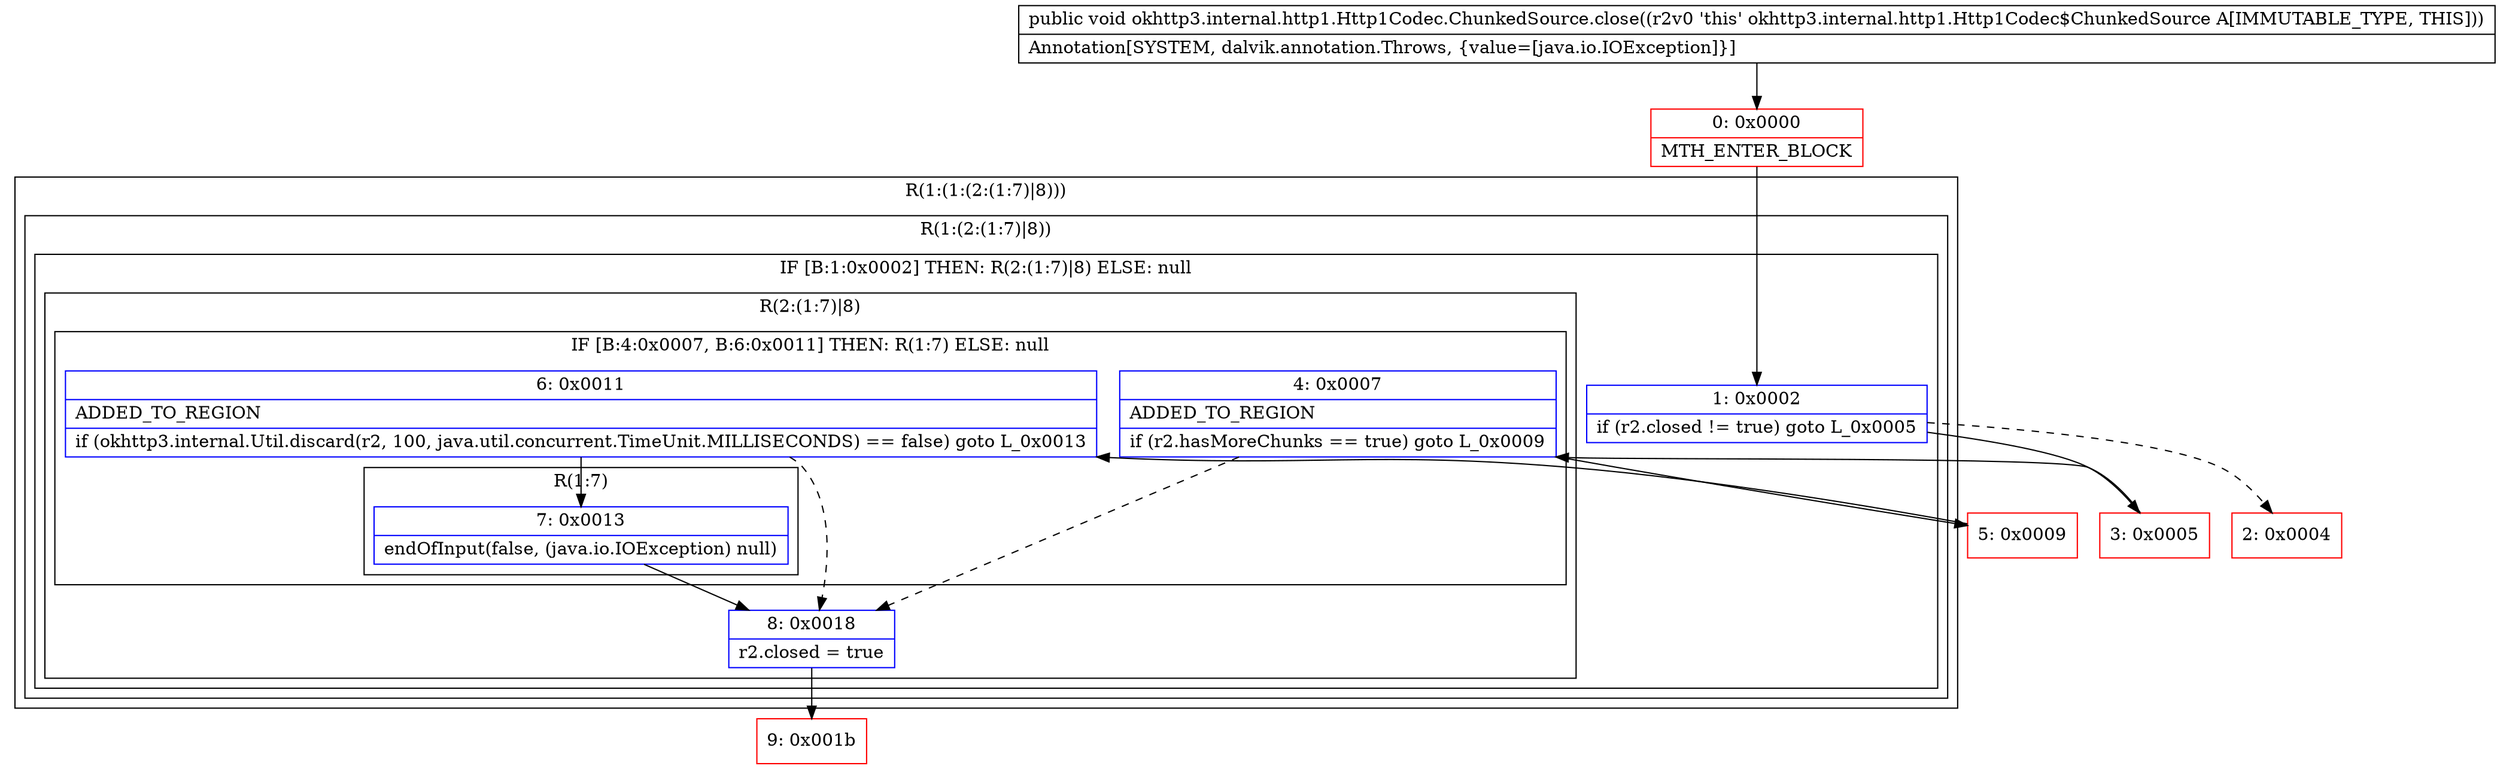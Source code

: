 digraph "CFG forokhttp3.internal.http1.Http1Codec.ChunkedSource.close()V" {
subgraph cluster_Region_156617046 {
label = "R(1:(1:(2:(1:7)|8)))";
node [shape=record,color=blue];
subgraph cluster_Region_923510226 {
label = "R(1:(2:(1:7)|8))";
node [shape=record,color=blue];
subgraph cluster_IfRegion_242281324 {
label = "IF [B:1:0x0002] THEN: R(2:(1:7)|8) ELSE: null";
node [shape=record,color=blue];
Node_1 [shape=record,label="{1\:\ 0x0002|if (r2.closed != true) goto L_0x0005\l}"];
subgraph cluster_Region_33680264 {
label = "R(2:(1:7)|8)";
node [shape=record,color=blue];
subgraph cluster_IfRegion_624528871 {
label = "IF [B:4:0x0007, B:6:0x0011] THEN: R(1:7) ELSE: null";
node [shape=record,color=blue];
Node_4 [shape=record,label="{4\:\ 0x0007|ADDED_TO_REGION\l|if (r2.hasMoreChunks == true) goto L_0x0009\l}"];
Node_6 [shape=record,label="{6\:\ 0x0011|ADDED_TO_REGION\l|if (okhttp3.internal.Util.discard(r2, 100, java.util.concurrent.TimeUnit.MILLISECONDS) == false) goto L_0x0013\l}"];
subgraph cluster_Region_1333172647 {
label = "R(1:7)";
node [shape=record,color=blue];
Node_7 [shape=record,label="{7\:\ 0x0013|endOfInput(false, (java.io.IOException) null)\l}"];
}
}
Node_8 [shape=record,label="{8\:\ 0x0018|r2.closed = true\l}"];
}
}
}
}
Node_0 [shape=record,color=red,label="{0\:\ 0x0000|MTH_ENTER_BLOCK\l}"];
Node_2 [shape=record,color=red,label="{2\:\ 0x0004}"];
Node_3 [shape=record,color=red,label="{3\:\ 0x0005}"];
Node_5 [shape=record,color=red,label="{5\:\ 0x0009}"];
Node_9 [shape=record,color=red,label="{9\:\ 0x001b}"];
MethodNode[shape=record,label="{public void okhttp3.internal.http1.Http1Codec.ChunkedSource.close((r2v0 'this' okhttp3.internal.http1.Http1Codec$ChunkedSource A[IMMUTABLE_TYPE, THIS]))  | Annotation[SYSTEM, dalvik.annotation.Throws, \{value=[java.io.IOException]\}]\l}"];
MethodNode -> Node_0;
Node_1 -> Node_2[style=dashed];
Node_1 -> Node_3;
Node_4 -> Node_5;
Node_4 -> Node_8[style=dashed];
Node_6 -> Node_7;
Node_6 -> Node_8[style=dashed];
Node_7 -> Node_8;
Node_8 -> Node_9;
Node_0 -> Node_1;
Node_3 -> Node_4;
Node_5 -> Node_6;
}


